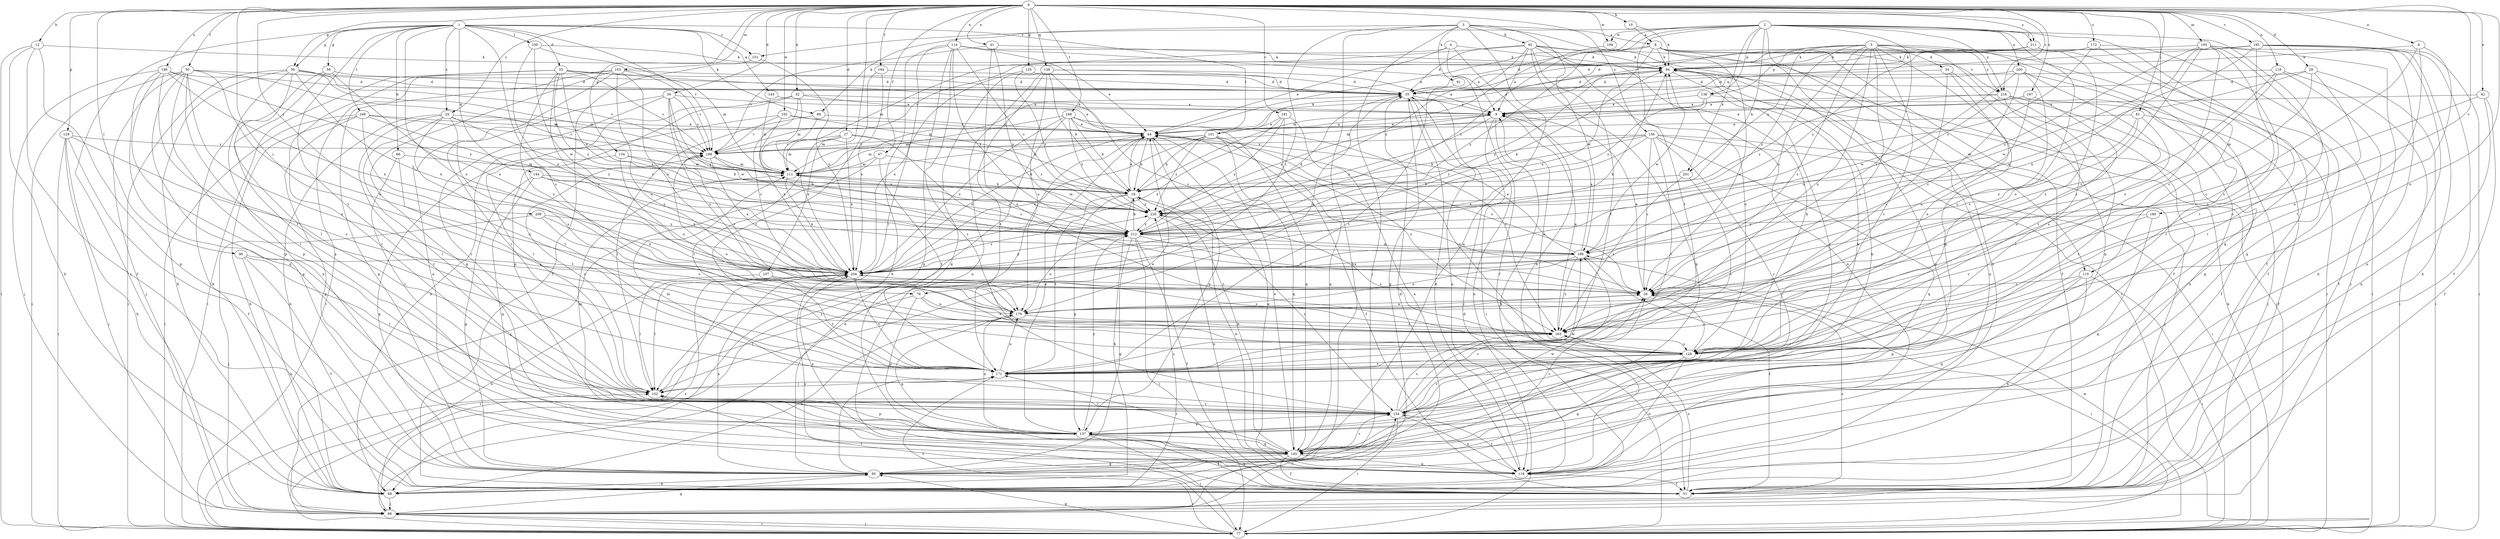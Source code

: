 strict digraph  {
0;
1;
2;
3;
4;
5;
6;
8;
9;
10;
12;
18;
25;
26;
27;
29;
30;
32;
33;
34;
35;
41;
42;
44;
47;
50;
51;
56;
59;
60;
66;
68;
76;
77;
81;
86;
89;
91;
92;
94;
96;
100;
101;
102;
103;
105;
107;
110;
111;
114;
118;
119;
128;
129;
134;
135;
136;
137;
138;
143;
144;
145;
151;
154;
156;
163;
164;
168;
169;
171;
172;
179;
180;
181;
185;
188;
192;
194;
196;
197;
198;
200;
201;
204;
209;
211;
212;
218;
220;
0 -> 6  [label=a];
0 -> 10  [label=b];
0 -> 12  [label=b];
0 -> 25  [label=c];
0 -> 27  [label=d];
0 -> 29  [label=d];
0 -> 30  [label=d];
0 -> 32  [label=d];
0 -> 41  [label=e];
0 -> 42  [label=e];
0 -> 47  [label=f];
0 -> 50  [label=f];
0 -> 56  [label=g];
0 -> 76  [label=i];
0 -> 81  [label=j];
0 -> 96  [label=l];
0 -> 103  [label=m];
0 -> 105  [label=m];
0 -> 107  [label=m];
0 -> 110  [label=m];
0 -> 114  [label=n];
0 -> 118  [label=n];
0 -> 128  [label=o];
0 -> 129  [label=p];
0 -> 134  [label=p];
0 -> 135  [label=p];
0 -> 138  [label=q];
0 -> 156  [label=s];
0 -> 164  [label=t];
0 -> 168  [label=t];
0 -> 172  [label=u];
0 -> 180  [label=v];
0 -> 181  [label=v];
0 -> 185  [label=v];
0 -> 192  [label=w];
0 -> 194  [label=w];
0 -> 197  [label=x];
0 -> 198  [label=x];
0 -> 209  [label=y];
0 -> 211  [label=y];
0 -> 218  [label=z];
1 -> 25  [label=c];
1 -> 33  [label=d];
1 -> 56  [label=g];
1 -> 59  [label=g];
1 -> 66  [label=h];
1 -> 86  [label=j];
1 -> 89  [label=k];
1 -> 100  [label=l];
1 -> 101  [label=l];
1 -> 143  [label=q];
1 -> 144  [label=q];
1 -> 151  [label=r];
1 -> 163  [label=s];
1 -> 169  [label=t];
1 -> 171  [label=t];
1 -> 179  [label=u];
1 -> 188  [label=v];
2 -> 18  [label=b];
2 -> 26  [label=c];
2 -> 44  [label=e];
2 -> 51  [label=f];
2 -> 68  [label=h];
2 -> 128  [label=o];
2 -> 136  [label=p];
2 -> 145  [label=q];
2 -> 151  [label=r];
2 -> 171  [label=t];
2 -> 194  [label=w];
2 -> 200  [label=x];
2 -> 201  [label=x];
2 -> 211  [label=y];
2 -> 212  [label=y];
2 -> 218  [label=z];
3 -> 8  [label=a];
3 -> 68  [label=h];
3 -> 76  [label=i];
3 -> 86  [label=j];
3 -> 89  [label=k];
3 -> 91  [label=k];
3 -> 92  [label=k];
3 -> 110  [label=m];
3 -> 145  [label=q];
3 -> 196  [label=w];
4 -> 44  [label=e];
4 -> 51  [label=f];
4 -> 94  [label=k];
4 -> 111  [label=m];
4 -> 119  [label=n];
5 -> 26  [label=c];
5 -> 34  [label=d];
5 -> 51  [label=f];
5 -> 101  [label=l];
5 -> 136  [label=p];
5 -> 137  [label=p];
5 -> 154  [label=r];
5 -> 163  [label=s];
5 -> 171  [label=t];
5 -> 179  [label=u];
5 -> 201  [label=x];
5 -> 204  [label=x];
5 -> 212  [label=y];
5 -> 218  [label=z];
6 -> 94  [label=k];
6 -> 128  [label=o];
6 -> 163  [label=s];
6 -> 171  [label=t];
8 -> 26  [label=c];
8 -> 35  [label=d];
8 -> 51  [label=f];
8 -> 60  [label=g];
8 -> 77  [label=i];
8 -> 94  [label=k];
8 -> 204  [label=x];
8 -> 212  [label=y];
8 -> 218  [label=z];
9 -> 44  [label=e];
9 -> 68  [label=h];
9 -> 119  [label=n];
9 -> 212  [label=y];
9 -> 220  [label=z];
10 -> 8  [label=a];
10 -> 94  [label=k];
12 -> 51  [label=f];
12 -> 60  [label=g];
12 -> 68  [label=h];
12 -> 77  [label=i];
12 -> 94  [label=k];
18 -> 44  [label=e];
18 -> 68  [label=h];
18 -> 137  [label=p];
18 -> 171  [label=t];
18 -> 220  [label=z];
25 -> 44  [label=e];
25 -> 68  [label=h];
25 -> 102  [label=l];
25 -> 154  [label=r];
25 -> 163  [label=s];
25 -> 171  [label=t];
25 -> 212  [label=y];
25 -> 220  [label=z];
26 -> 9  [label=a];
26 -> 77  [label=i];
26 -> 179  [label=u];
26 -> 188  [label=v];
27 -> 26  [label=c];
27 -> 111  [label=m];
27 -> 171  [label=t];
27 -> 188  [label=v];
27 -> 204  [label=x];
27 -> 220  [label=z];
29 -> 26  [label=c];
29 -> 35  [label=d];
29 -> 77  [label=i];
29 -> 128  [label=o];
29 -> 196  [label=w];
30 -> 9  [label=a];
30 -> 102  [label=l];
30 -> 154  [label=r];
30 -> 179  [label=u];
30 -> 188  [label=v];
30 -> 196  [label=w];
30 -> 212  [label=y];
32 -> 9  [label=a];
32 -> 26  [label=c];
32 -> 44  [label=e];
32 -> 68  [label=h];
32 -> 111  [label=m];
32 -> 137  [label=p];
33 -> 26  [label=c];
33 -> 35  [label=d];
33 -> 44  [label=e];
33 -> 77  [label=i];
33 -> 154  [label=r];
33 -> 179  [label=u];
33 -> 188  [label=v];
33 -> 212  [label=y];
33 -> 220  [label=z];
34 -> 35  [label=d];
34 -> 128  [label=o];
34 -> 137  [label=p];
34 -> 163  [label=s];
35 -> 9  [label=a];
35 -> 60  [label=g];
35 -> 77  [label=i];
35 -> 111  [label=m];
35 -> 119  [label=n];
35 -> 179  [label=u];
41 -> 94  [label=k];
41 -> 128  [label=o];
41 -> 188  [label=v];
41 -> 212  [label=y];
42 -> 9  [label=a];
42 -> 26  [label=c];
42 -> 51  [label=f];
42 -> 119  [label=n];
44 -> 9  [label=a];
44 -> 18  [label=b];
44 -> 26  [label=c];
44 -> 94  [label=k];
44 -> 137  [label=p];
44 -> 163  [label=s];
44 -> 188  [label=v];
47 -> 18  [label=b];
47 -> 86  [label=j];
47 -> 111  [label=m];
47 -> 171  [label=t];
50 -> 35  [label=d];
50 -> 60  [label=g];
50 -> 77  [label=i];
50 -> 86  [label=j];
50 -> 111  [label=m];
50 -> 128  [label=o];
50 -> 137  [label=p];
50 -> 154  [label=r];
50 -> 179  [label=u];
51 -> 26  [label=c];
51 -> 102  [label=l];
51 -> 137  [label=p];
51 -> 163  [label=s];
51 -> 204  [label=x];
56 -> 35  [label=d];
56 -> 68  [label=h];
56 -> 77  [label=i];
56 -> 102  [label=l];
56 -> 111  [label=m];
56 -> 119  [label=n];
56 -> 188  [label=v];
56 -> 204  [label=x];
59 -> 35  [label=d];
59 -> 68  [label=h];
59 -> 137  [label=p];
59 -> 204  [label=x];
60 -> 68  [label=h];
60 -> 77  [label=i];
60 -> 171  [label=t];
60 -> 204  [label=x];
66 -> 111  [label=m];
66 -> 154  [label=r];
66 -> 171  [label=t];
68 -> 35  [label=d];
68 -> 86  [label=j];
68 -> 204  [label=x];
68 -> 220  [label=z];
76 -> 102  [label=l];
76 -> 137  [label=p];
76 -> 163  [label=s];
76 -> 179  [label=u];
77 -> 35  [label=d];
77 -> 60  [label=g];
77 -> 86  [label=j];
77 -> 94  [label=k];
77 -> 102  [label=l];
77 -> 171  [label=t];
77 -> 196  [label=w];
81 -> 26  [label=c];
81 -> 44  [label=e];
81 -> 51  [label=f];
81 -> 163  [label=s];
81 -> 204  [label=x];
86 -> 44  [label=e];
86 -> 60  [label=g];
86 -> 77  [label=i];
86 -> 154  [label=r];
86 -> 204  [label=x];
89 -> 44  [label=e];
89 -> 102  [label=l];
89 -> 204  [label=x];
91 -> 171  [label=t];
92 -> 9  [label=a];
92 -> 35  [label=d];
92 -> 60  [label=g];
92 -> 77  [label=i];
92 -> 94  [label=k];
92 -> 119  [label=n];
92 -> 128  [label=o];
92 -> 171  [label=t];
92 -> 188  [label=v];
92 -> 220  [label=z];
94 -> 35  [label=d];
94 -> 119  [label=n];
94 -> 154  [label=r];
94 -> 196  [label=w];
94 -> 212  [label=y];
96 -> 51  [label=f];
96 -> 68  [label=h];
96 -> 102  [label=l];
96 -> 204  [label=x];
100 -> 94  [label=k];
100 -> 111  [label=m];
100 -> 196  [label=w];
100 -> 204  [label=x];
101 -> 18  [label=b];
101 -> 51  [label=f];
101 -> 111  [label=m];
101 -> 128  [label=o];
101 -> 145  [label=q];
101 -> 188  [label=v];
101 -> 204  [label=x];
101 -> 220  [label=z];
102 -> 44  [label=e];
102 -> 137  [label=p];
102 -> 154  [label=r];
102 -> 188  [label=v];
103 -> 35  [label=d];
103 -> 60  [label=g];
103 -> 77  [label=i];
103 -> 119  [label=n];
103 -> 145  [label=q];
103 -> 179  [label=u];
103 -> 188  [label=v];
103 -> 204  [label=x];
105 -> 68  [label=h];
105 -> 86  [label=j];
105 -> 94  [label=k];
105 -> 128  [label=o];
105 -> 145  [label=q];
105 -> 163  [label=s];
105 -> 171  [label=t];
105 -> 196  [label=w];
105 -> 212  [label=y];
107 -> 26  [label=c];
107 -> 102  [label=l];
107 -> 171  [label=t];
110 -> 26  [label=c];
110 -> 68  [label=h];
110 -> 77  [label=i];
110 -> 137  [label=p];
110 -> 145  [label=q];
111 -> 18  [label=b];
111 -> 204  [label=x];
111 -> 212  [label=y];
114 -> 9  [label=a];
114 -> 44  [label=e];
114 -> 60  [label=g];
114 -> 68  [label=h];
114 -> 94  [label=k];
114 -> 102  [label=l];
114 -> 154  [label=r];
114 -> 212  [label=y];
114 -> 220  [label=z];
118 -> 26  [label=c];
118 -> 35  [label=d];
118 -> 51  [label=f];
118 -> 77  [label=i];
118 -> 179  [label=u];
119 -> 18  [label=b];
119 -> 35  [label=d];
119 -> 44  [label=e];
119 -> 51  [label=f];
119 -> 154  [label=r];
128 -> 9  [label=a];
128 -> 26  [label=c];
128 -> 60  [label=g];
128 -> 94  [label=k];
128 -> 119  [label=n];
128 -> 154  [label=r];
128 -> 171  [label=t];
128 -> 220  [label=z];
129 -> 51  [label=f];
129 -> 68  [label=h];
129 -> 77  [label=i];
129 -> 86  [label=j];
129 -> 163  [label=s];
129 -> 188  [label=v];
134 -> 18  [label=b];
134 -> 60  [label=g];
134 -> 111  [label=m];
134 -> 179  [label=u];
135 -> 35  [label=d];
135 -> 204  [label=x];
135 -> 220  [label=z];
136 -> 9  [label=a];
136 -> 86  [label=j];
136 -> 111  [label=m];
136 -> 220  [label=z];
137 -> 44  [label=e];
137 -> 51  [label=f];
137 -> 77  [label=i];
137 -> 94  [label=k];
137 -> 111  [label=m];
137 -> 145  [label=q];
137 -> 179  [label=u];
137 -> 212  [label=y];
138 -> 9  [label=a];
138 -> 18  [label=b];
138 -> 26  [label=c];
138 -> 35  [label=d];
138 -> 119  [label=n];
138 -> 145  [label=q];
138 -> 171  [label=t];
138 -> 179  [label=u];
143 -> 9  [label=a];
143 -> 111  [label=m];
144 -> 18  [label=b];
144 -> 60  [label=g];
144 -> 145  [label=q];
144 -> 204  [label=x];
144 -> 212  [label=y];
145 -> 18  [label=b];
145 -> 26  [label=c];
145 -> 44  [label=e];
145 -> 51  [label=f];
145 -> 60  [label=g];
145 -> 119  [label=n];
145 -> 154  [label=r];
145 -> 171  [label=t];
145 -> 196  [label=w];
145 -> 204  [label=x];
151 -> 51  [label=f];
151 -> 204  [label=x];
154 -> 26  [label=c];
154 -> 77  [label=i];
154 -> 94  [label=k];
154 -> 102  [label=l];
154 -> 111  [label=m];
154 -> 119  [label=n];
154 -> 137  [label=p];
154 -> 163  [label=s];
154 -> 196  [label=w];
156 -> 18  [label=b];
156 -> 26  [label=c];
156 -> 77  [label=i];
156 -> 86  [label=j];
156 -> 145  [label=q];
156 -> 154  [label=r];
156 -> 171  [label=t];
156 -> 188  [label=v];
156 -> 204  [label=x];
156 -> 220  [label=z];
163 -> 9  [label=a];
163 -> 128  [label=o];
163 -> 204  [label=x];
164 -> 35  [label=d];
164 -> 171  [label=t];
164 -> 204  [label=x];
168 -> 18  [label=b];
168 -> 44  [label=e];
168 -> 86  [label=j];
168 -> 111  [label=m];
168 -> 145  [label=q];
168 -> 163  [label=s];
168 -> 204  [label=x];
168 -> 220  [label=z];
169 -> 44  [label=e];
169 -> 60  [label=g];
169 -> 68  [label=h];
169 -> 77  [label=i];
169 -> 128  [label=o];
169 -> 188  [label=v];
169 -> 212  [label=y];
171 -> 102  [label=l];
171 -> 179  [label=u];
172 -> 35  [label=d];
172 -> 77  [label=i];
172 -> 94  [label=k];
172 -> 154  [label=r];
172 -> 220  [label=z];
179 -> 26  [label=c];
179 -> 68  [label=h];
179 -> 145  [label=q];
179 -> 163  [label=s];
180 -> 145  [label=q];
180 -> 163  [label=s];
180 -> 212  [label=y];
181 -> 44  [label=e];
181 -> 119  [label=n];
181 -> 145  [label=q];
181 -> 204  [label=x];
181 -> 212  [label=y];
185 -> 9  [label=a];
185 -> 51  [label=f];
185 -> 68  [label=h];
185 -> 77  [label=i];
185 -> 94  [label=k];
185 -> 119  [label=n];
185 -> 128  [label=o];
185 -> 204  [label=x];
188 -> 111  [label=m];
188 -> 128  [label=o];
188 -> 204  [label=x];
188 -> 220  [label=z];
192 -> 18  [label=b];
192 -> 44  [label=e];
192 -> 102  [label=l];
192 -> 188  [label=v];
192 -> 204  [label=x];
194 -> 18  [label=b];
196 -> 9  [label=a];
196 -> 44  [label=e];
196 -> 51  [label=f];
196 -> 163  [label=s];
196 -> 179  [label=u];
196 -> 204  [label=x];
197 -> 9  [label=a];
197 -> 44  [label=e];
197 -> 128  [label=o];
197 -> 179  [label=u];
198 -> 35  [label=d];
198 -> 86  [label=j];
198 -> 137  [label=p];
198 -> 145  [label=q];
198 -> 171  [label=t];
198 -> 204  [label=x];
198 -> 212  [label=y];
200 -> 26  [label=c];
200 -> 35  [label=d];
200 -> 60  [label=g];
200 -> 163  [label=s];
200 -> 171  [label=t];
200 -> 196  [label=w];
201 -> 18  [label=b];
201 -> 163  [label=s];
201 -> 171  [label=t];
204 -> 26  [label=c];
204 -> 44  [label=e];
204 -> 77  [label=i];
204 -> 94  [label=k];
204 -> 102  [label=l];
204 -> 171  [label=t];
204 -> 212  [label=y];
204 -> 220  [label=z];
209 -> 86  [label=j];
209 -> 163  [label=s];
209 -> 204  [label=x];
209 -> 212  [label=y];
211 -> 35  [label=d];
211 -> 51  [label=f];
211 -> 94  [label=k];
211 -> 163  [label=s];
211 -> 220  [label=z];
212 -> 18  [label=b];
212 -> 26  [label=c];
212 -> 35  [label=d];
212 -> 51  [label=f];
212 -> 60  [label=g];
212 -> 77  [label=i];
212 -> 94  [label=k];
212 -> 179  [label=u];
212 -> 196  [label=w];
218 -> 9  [label=a];
218 -> 51  [label=f];
218 -> 86  [label=j];
218 -> 102  [label=l];
218 -> 119  [label=n];
218 -> 154  [label=r];
218 -> 204  [label=x];
218 -> 220  [label=z];
220 -> 111  [label=m];
220 -> 119  [label=n];
220 -> 154  [label=r];
220 -> 212  [label=y];
}

